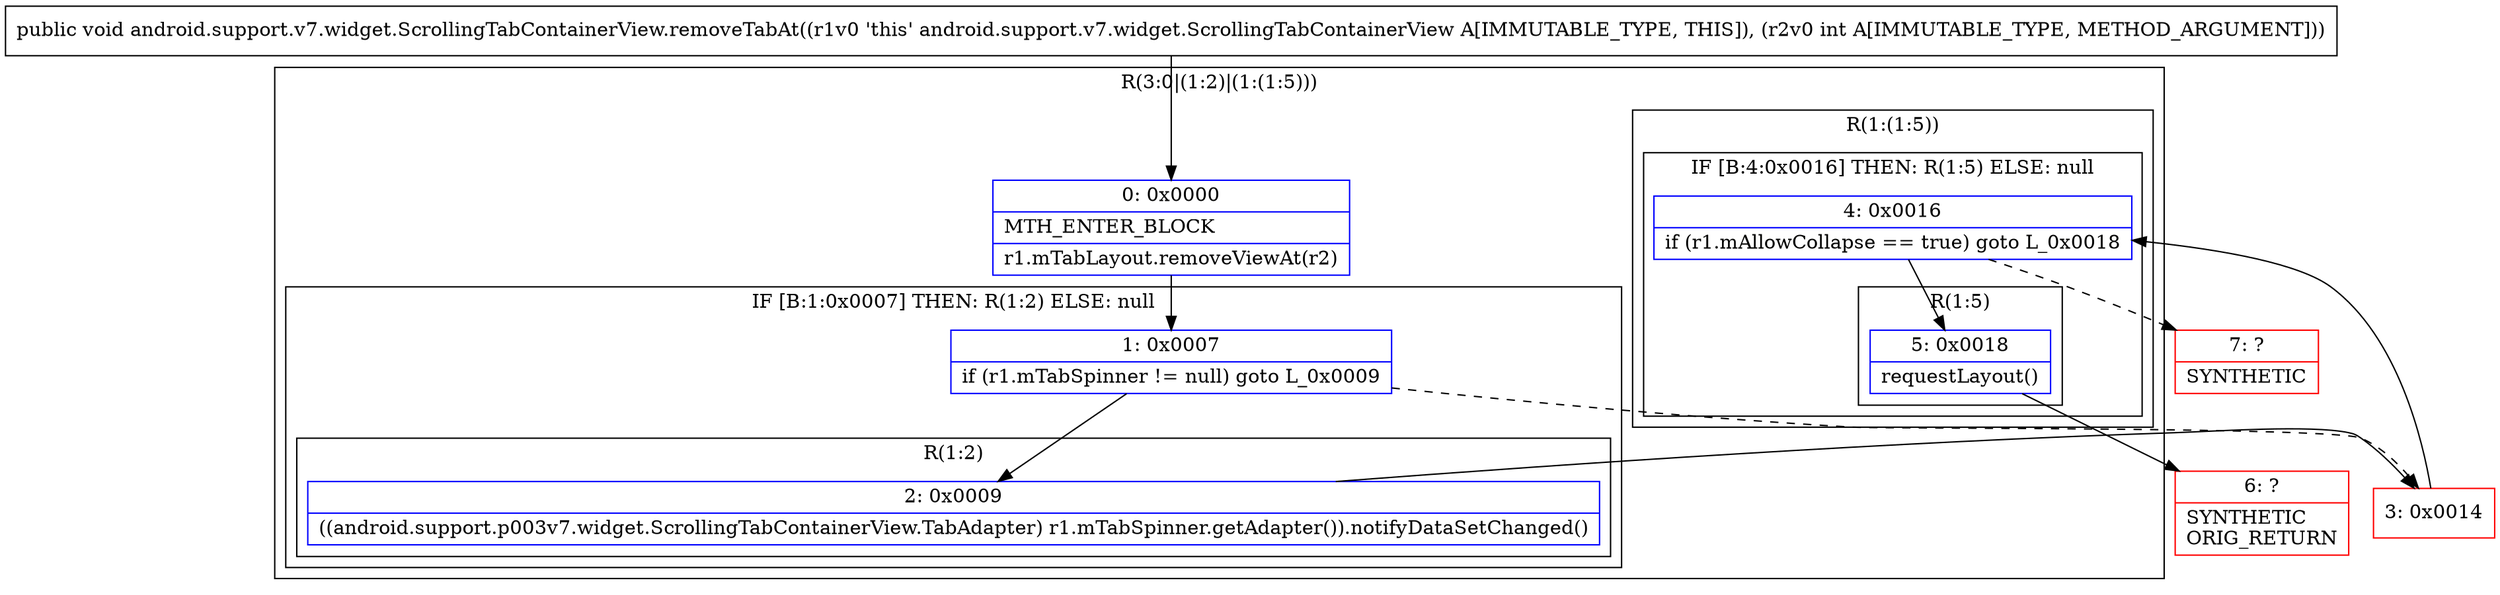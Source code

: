 digraph "CFG forandroid.support.v7.widget.ScrollingTabContainerView.removeTabAt(I)V" {
subgraph cluster_Region_1945291757 {
label = "R(3:0|(1:2)|(1:(1:5)))";
node [shape=record,color=blue];
Node_0 [shape=record,label="{0\:\ 0x0000|MTH_ENTER_BLOCK\l|r1.mTabLayout.removeViewAt(r2)\l}"];
subgraph cluster_IfRegion_1855112706 {
label = "IF [B:1:0x0007] THEN: R(1:2) ELSE: null";
node [shape=record,color=blue];
Node_1 [shape=record,label="{1\:\ 0x0007|if (r1.mTabSpinner != null) goto L_0x0009\l}"];
subgraph cluster_Region_961587848 {
label = "R(1:2)";
node [shape=record,color=blue];
Node_2 [shape=record,label="{2\:\ 0x0009|((android.support.p003v7.widget.ScrollingTabContainerView.TabAdapter) r1.mTabSpinner.getAdapter()).notifyDataSetChanged()\l}"];
}
}
subgraph cluster_Region_767990317 {
label = "R(1:(1:5))";
node [shape=record,color=blue];
subgraph cluster_IfRegion_1208914395 {
label = "IF [B:4:0x0016] THEN: R(1:5) ELSE: null";
node [shape=record,color=blue];
Node_4 [shape=record,label="{4\:\ 0x0016|if (r1.mAllowCollapse == true) goto L_0x0018\l}"];
subgraph cluster_Region_810871822 {
label = "R(1:5)";
node [shape=record,color=blue];
Node_5 [shape=record,label="{5\:\ 0x0018|requestLayout()\l}"];
}
}
}
}
Node_3 [shape=record,color=red,label="{3\:\ 0x0014}"];
Node_6 [shape=record,color=red,label="{6\:\ ?|SYNTHETIC\lORIG_RETURN\l}"];
Node_7 [shape=record,color=red,label="{7\:\ ?|SYNTHETIC\l}"];
MethodNode[shape=record,label="{public void android.support.v7.widget.ScrollingTabContainerView.removeTabAt((r1v0 'this' android.support.v7.widget.ScrollingTabContainerView A[IMMUTABLE_TYPE, THIS]), (r2v0 int A[IMMUTABLE_TYPE, METHOD_ARGUMENT])) }"];
MethodNode -> Node_0;
Node_0 -> Node_1;
Node_1 -> Node_2;
Node_1 -> Node_3[style=dashed];
Node_2 -> Node_3;
Node_4 -> Node_5;
Node_4 -> Node_7[style=dashed];
Node_5 -> Node_6;
Node_3 -> Node_4;
}

